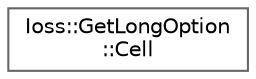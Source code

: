 digraph "Graphical Class Hierarchy"
{
 // INTERACTIVE_SVG=YES
 // LATEX_PDF_SIZE
  bgcolor="transparent";
  edge [fontname=Helvetica,fontsize=10,labelfontname=Helvetica,labelfontsize=10];
  node [fontname=Helvetica,fontsize=10,shape=box,height=0.2,width=0.4];
  rankdir="LR";
  Node0 [id="Node000000",label="Ioss::GetLongOption\l::Cell",height=0.2,width=0.4,color="grey40", fillcolor="white", style="filled",URL="$structIoss_1_1GetLongOption_1_1Cell.html",tooltip=" "];
}
